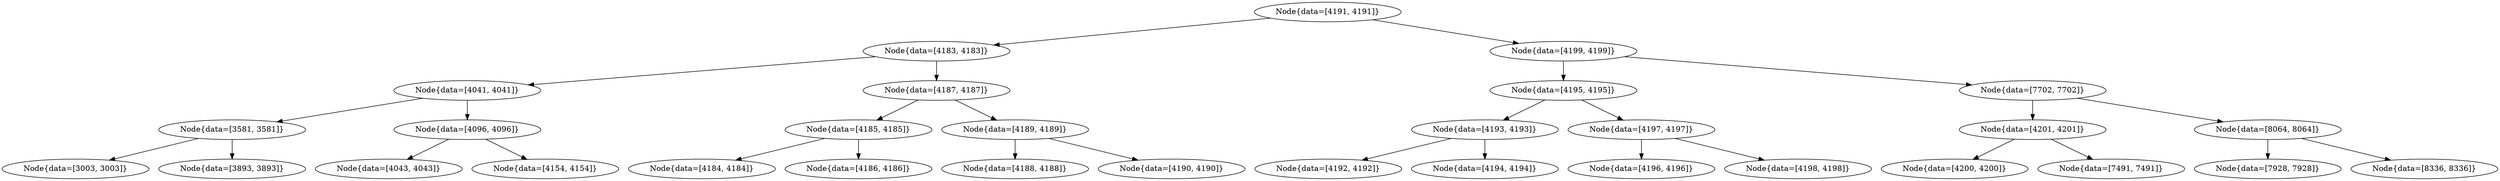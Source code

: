digraph G{
1547614848 [label="Node{data=[4191, 4191]}"]
1547614848 -> 83915346
83915346 [label="Node{data=[4183, 4183]}"]
83915346 -> 1420331631
1420331631 [label="Node{data=[4041, 4041]}"]
1420331631 -> 574261505
574261505 [label="Node{data=[3581, 3581]}"]
574261505 -> 200924540
200924540 [label="Node{data=[3003, 3003]}"]
574261505 -> 225291443
225291443 [label="Node{data=[3893, 3893]}"]
1420331631 -> 486974595
486974595 [label="Node{data=[4096, 4096]}"]
486974595 -> 1803699363
1803699363 [label="Node{data=[4043, 4043]}"]
486974595 -> 777348754
777348754 [label="Node{data=[4154, 4154]}"]
83915346 -> 1312640991
1312640991 [label="Node{data=[4187, 4187]}"]
1312640991 -> 1723320359
1723320359 [label="Node{data=[4185, 4185]}"]
1723320359 -> 526991118
526991118 [label="Node{data=[4184, 4184]}"]
1723320359 -> 437103495
437103495 [label="Node{data=[4186, 4186]}"]
1312640991 -> 1047157934
1047157934 [label="Node{data=[4189, 4189]}"]
1047157934 -> 1715756468
1715756468 [label="Node{data=[4188, 4188]}"]
1047157934 -> 813932349
813932349 [label="Node{data=[4190, 4190]}"]
1547614848 -> 1202015033
1202015033 [label="Node{data=[4199, 4199]}"]
1202015033 -> 726069327
726069327 [label="Node{data=[4195, 4195]}"]
726069327 -> 1865134446
1865134446 [label="Node{data=[4193, 4193]}"]
1865134446 -> 1140699585
1140699585 [label="Node{data=[4192, 4192]}"]
1865134446 -> 787273220
787273220 [label="Node{data=[4194, 4194]}"]
726069327 -> 850698014
850698014 [label="Node{data=[4197, 4197]}"]
850698014 -> 2549991
2549991 [label="Node{data=[4196, 4196]}"]
850698014 -> 779825819
779825819 [label="Node{data=[4198, 4198]}"]
1202015033 -> 1718586790
1718586790 [label="Node{data=[7702, 7702]}"]
1718586790 -> 1882567194
1882567194 [label="Node{data=[4201, 4201]}"]
1882567194 -> 1206066475
1206066475 [label="Node{data=[4200, 4200]}"]
1882567194 -> 813371558
813371558 [label="Node{data=[7491, 7491]}"]
1718586790 -> 719563186
719563186 [label="Node{data=[8064, 8064]}"]
719563186 -> 1998289814
1998289814 [label="Node{data=[7928, 7928]}"]
719563186 -> 676211227
676211227 [label="Node{data=[8336, 8336]}"]
}